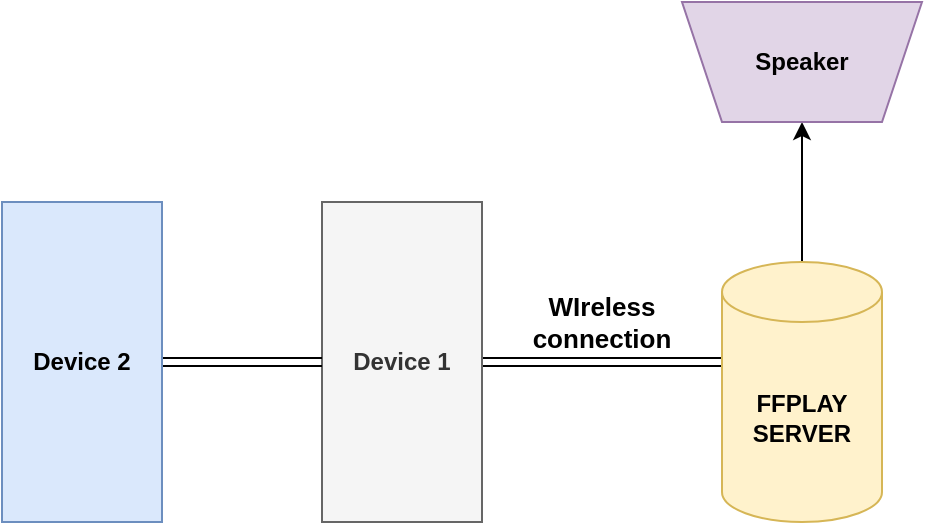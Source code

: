 <mxfile version="14.2.4" type="github">
  <diagram id="dn0u-Jz7vyVdXdJEjy57" name="Page-1">
    <mxGraphModel dx="1350" dy="806" grid="1" gridSize="10" guides="1" tooltips="1" connect="1" arrows="1" fold="1" page="1" pageScale="1" pageWidth="850" pageHeight="1100" math="0" shadow="0">
      <root>
        <mxCell id="0" />
        <mxCell id="1" parent="0" />
        <mxCell id="RO-FK-3FN5f6lJKPRijw-6" style="edgeStyle=orthogonalEdgeStyle;shape=link;rounded=0;orthogonalLoop=1;jettySize=auto;html=1;exitX=0.5;exitY=0;exitDx=0;exitDy=0;entryX=0.025;entryY=0.385;entryDx=0;entryDy=0;entryPerimeter=0;" edge="1" parent="1" source="RO-FK-3FN5f6lJKPRijw-1" target="RO-FK-3FN5f6lJKPRijw-3">
          <mxGeometry relative="1" as="geometry" />
        </mxCell>
        <mxCell id="RO-FK-3FN5f6lJKPRijw-1" value="&lt;b&gt;Device 1&lt;/b&gt;" style="rounded=0;whiteSpace=wrap;html=1;direction=south;fillColor=#f5f5f5;strokeColor=#666666;fontColor=#333333;" vertex="1" parent="1">
          <mxGeometry x="280" y="320" width="80" height="160" as="geometry" />
        </mxCell>
        <mxCell id="RO-FK-3FN5f6lJKPRijw-5" style="edgeStyle=orthogonalEdgeStyle;shape=link;rounded=0;orthogonalLoop=1;jettySize=auto;html=1;exitX=0.5;exitY=0;exitDx=0;exitDy=0;entryX=0.5;entryY=1;entryDx=0;entryDy=0;" edge="1" parent="1" source="RO-FK-3FN5f6lJKPRijw-2" target="RO-FK-3FN5f6lJKPRijw-1">
          <mxGeometry relative="1" as="geometry" />
        </mxCell>
        <mxCell id="RO-FK-3FN5f6lJKPRijw-2" value="&lt;b&gt;Device 2&lt;/b&gt;" style="rounded=0;whiteSpace=wrap;html=1;direction=south;fillColor=#dae8fc;strokeColor=#6c8ebf;" vertex="1" parent="1">
          <mxGeometry x="120" y="320" width="80" height="160" as="geometry" />
        </mxCell>
        <mxCell id="RO-FK-3FN5f6lJKPRijw-7" style="edgeStyle=orthogonalEdgeStyle;rounded=0;orthogonalLoop=1;jettySize=auto;html=1;exitX=0.5;exitY=0;exitDx=0;exitDy=0;exitPerimeter=0;entryX=0.5;entryY=0;entryDx=0;entryDy=0;" edge="1" parent="1" source="RO-FK-3FN5f6lJKPRijw-3" target="RO-FK-3FN5f6lJKPRijw-4">
          <mxGeometry relative="1" as="geometry" />
        </mxCell>
        <mxCell id="RO-FK-3FN5f6lJKPRijw-3" value="&lt;b&gt;FFPLAY&lt;br&gt;SERVER&lt;/b&gt;" style="shape=cylinder3;whiteSpace=wrap;html=1;boundedLbl=1;backgroundOutline=1;size=15;fillColor=#fff2cc;strokeColor=#d6b656;" vertex="1" parent="1">
          <mxGeometry x="480" y="350" width="80" height="130" as="geometry" />
        </mxCell>
        <mxCell id="RO-FK-3FN5f6lJKPRijw-4" value="&lt;b&gt;Speaker&lt;/b&gt;" style="shape=trapezoid;perimeter=trapezoidPerimeter;whiteSpace=wrap;html=1;fixedSize=1;direction=west;fillColor=#e1d5e7;strokeColor=#9673a6;" vertex="1" parent="1">
          <mxGeometry x="460" y="220" width="120" height="60" as="geometry" />
        </mxCell>
        <mxCell id="RO-FK-3FN5f6lJKPRijw-8" value="&lt;b&gt;&lt;font style=&quot;font-size: 13px&quot;&gt;WIreless connection&lt;/font&gt;&lt;/b&gt;" style="text;html=1;strokeColor=none;fillColor=none;align=center;verticalAlign=middle;whiteSpace=wrap;rounded=0;" vertex="1" parent="1">
          <mxGeometry x="400" y="370" width="40" height="20" as="geometry" />
        </mxCell>
      </root>
    </mxGraphModel>
  </diagram>
</mxfile>
